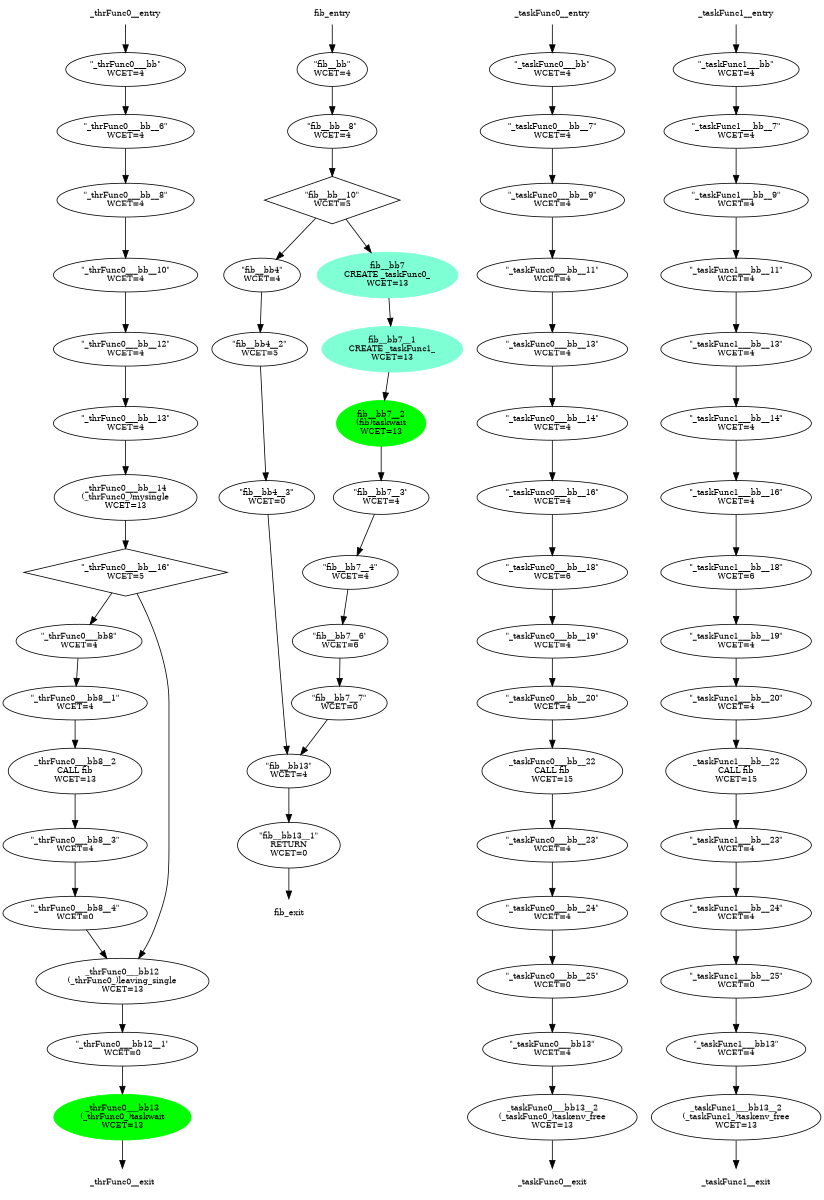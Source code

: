 digraph "CFG" {
fontsize=10;
orientation="portrait";
rankdir="TB";
size="10,8";
_thrFunc0___bb [fontsize=10, label="\"_thrFunc0___bb\"\nWCET=4", width="0.01"];
_thrFunc0___bb__6 [fontsize=10, label="\"_thrFunc0___bb__6\"\nWCET=4", width="0.01"];
_thrFunc0___bb__8 [fontsize=10, label="\"_thrFunc0___bb__8\"\nWCET=4", width="0.01"];
_thrFunc0___bb__10 [fontsize=10, label="\"_thrFunc0___bb__10\"\nWCET=4", width="0.01"];
_thrFunc0___bb__12 [fontsize=10, label="\"_thrFunc0___bb__12\"\nWCET=4", width="0.01"];
_thrFunc0___bb__13 [fontsize=10, label="\"_thrFunc0___bb__13\"\nWCET=4", width="0.01"];
_thrFunc0___bb__14 [fontsize=10, label="_thrFunc0___bb__14\n(_thrFunc0_)mysingle\nWCET=13", width="0.01"];
_thrFunc0___bb__16 [fontsize=10, label="\"_thrFunc0___bb__16\"\nWCET=5", shape=diamond, width="0.01"];
_thrFunc0___bb8 [fontsize=10, label="\"_thrFunc0___bb8\"\nWCET=4", width="0.01"];
_thrFunc0___bb8__1 [fontsize=10, label="\"_thrFunc0___bb8__1\"\nWCET=4", width="0.01"];
_thrFunc0___bb8__2 [fontsize=10, label="_thrFunc0___bb8__2\nCALL fib\nWCET=13", width="0.01"];
_thrFunc0___bb8__3 [fontsize=10, label="\"_thrFunc0___bb8__3\"\nWCET=4", width="0.01"];
_thrFunc0___bb8__4 [fontsize=10, label="\"_thrFunc0___bb8__4\"\nWCET=0", width="0.01"];
_thrFunc0___bb12 [fontsize=10, label="_thrFunc0___bb12\n(_thrFunc0_)leaving_single\nWCET=13", width="0.01"];
_thrFunc0___bb12__1 [fontsize=10, label="\"_thrFunc0___bb12__1\"\nWCET=0", width="0.01"];
_thrFunc0___bb13 [color=green, fontsize=10, label="_thrFunc0___bb13\n(_thrFunc0_)taskwait\nWCET=13", style=filled, width="0.01"];
_thrFunc0__entry [color="white", fontsize=10, height="0.01", label="_thrFunc0__entry", width="0.01"];
_thrFunc0__exit [color="white", fontsize=10, label="_thrFunc0__exit", width="0.01"];
fib__bb [fontsize=10, label="\"fib__bb\"\nWCET=4", width="0.01"];
fib__bb__8 [fontsize=10, label="\"fib__bb__8\"\nWCET=4", width="0.01"];
fib__bb__10 [fontsize=10, label="\"fib__bb__10\"\nWCET=5", shape=diamond, width="0.01"];
fib__bb4 [fontsize=10, label="\"fib__bb4\"\nWCET=4", width="0.01"];
fib__bb4__2 [fontsize=10, label="\"fib__bb4__2\"\nWCET=5", width="0.01"];
fib__bb4__3 [fontsize=10, label="\"fib__bb4__3\"\nWCET=0", width="0.01"];
fib__bb7 [color=aquamarine, fontsize=10, label="fib__bb7\nCREATE _taskFunc0_\nWCET=13", style=filled, width="0.01"];
fib__bb7__1 [color=aquamarine, fontsize=10, label="fib__bb7__1\nCREATE _taskFunc1_\nWCET=13", style=filled, width="0.01"];
fib__bb7__2 [color=green, fontsize=10, label="fib__bb7__2\n(fib)taskwait\nWCET=13", style=filled, width="0.01"];
fib__bb7__3 [fontsize=10, label="\"fib__bb7__3\"\nWCET=4", width="0.01"];
fib__bb7__4 [fontsize=10, label="\"fib__bb7__4\"\nWCET=4", width="0.01"];
fib__bb7__6 [fontsize=10, label="\"fib__bb7__6\"\nWCET=6", width="0.01"];
fib__bb7__7 [fontsize=10, label="\"fib__bb7__7\"\nWCET=0", width="0.01"];
fib__bb13 [fontsize=10, label="\"fib__bb13\"\nWCET=4", width="0.01"];
fib__bb13__1 [fontsize=10, label="\"fib__bb13__1\"\nRETURN\nWCET=0", width="0.01"];
fib_entry [color="white", fontsize=10, height="0.01", label="fib_entry", width="0.01"];
fib_exit [color="white", fontsize=10, label="fib_exit", width="0.01"];
_taskFunc0___bb [fontsize=10, label="\"_taskFunc0___bb\"\nWCET=4", width="0.01"];
_taskFunc0___bb__7 [fontsize=10, label="\"_taskFunc0___bb__7\"\nWCET=4", width="0.01"];
_taskFunc0___bb__9 [fontsize=10, label="\"_taskFunc0___bb__9\"\nWCET=4", width="0.01"];
_taskFunc0___bb__11 [fontsize=10, label="\"_taskFunc0___bb__11\"\nWCET=4", width="0.01"];
_taskFunc0___bb__13 [fontsize=10, label="\"_taskFunc0___bb__13\"\nWCET=4", width="0.01"];
_taskFunc0___bb__14 [fontsize=10, label="\"_taskFunc0___bb__14\"\nWCET=4", width="0.01"];
_taskFunc0___bb__16 [fontsize=10, label="\"_taskFunc0___bb__16\"\nWCET=4", width="0.01"];
_taskFunc0___bb__18 [fontsize=10, label="\"_taskFunc0___bb__18\"\nWCET=6", width="0.01"];
_taskFunc0___bb__19 [fontsize=10, label="\"_taskFunc0___bb__19\"\nWCET=4", width="0.01"];
_taskFunc0___bb__20 [fontsize=10, label="\"_taskFunc0___bb__20\"\nWCET=4", width="0.01"];
_taskFunc0___bb__22 [fontsize=10, label="_taskFunc0___bb__22\nCALL fib\nWCET=15", width="0.01"];
_taskFunc0___bb__23 [fontsize=10, label="\"_taskFunc0___bb__23\"\nWCET=4", width="0.01"];
_taskFunc0___bb__24 [fontsize=10, label="\"_taskFunc0___bb__24\"\nWCET=4", width="0.01"];
_taskFunc0___bb__25 [fontsize=10, label="\"_taskFunc0___bb__25\"\nWCET=0", width="0.01"];
_taskFunc0___bb13 [fontsize=10, label="\"_taskFunc0___bb13\"\nWCET=4", width="0.01"];
_taskFunc0___bb13__2 [fontsize=10, label="_taskFunc0___bb13__2\n(_taskFunc0_)taskenv_free\nWCET=13", width="0.01"];
_taskFunc0__entry [color="white", fontsize=10, height="0.01", label="_taskFunc0__entry", width="0.01"];
_taskFunc0__exit [color="white", fontsize=10, label="_taskFunc0__exit", width="0.01"];
_taskFunc1___bb [fontsize=10, label="\"_taskFunc1___bb\"\nWCET=4", width="0.01"];
_taskFunc1___bb__7 [fontsize=10, label="\"_taskFunc1___bb__7\"\nWCET=4", width="0.01"];
_taskFunc1___bb__9 [fontsize=10, label="\"_taskFunc1___bb__9\"\nWCET=4", width="0.01"];
_taskFunc1___bb__11 [fontsize=10, label="\"_taskFunc1___bb__11\"\nWCET=4", width="0.01"];
_taskFunc1___bb__13 [fontsize=10, label="\"_taskFunc1___bb__13\"\nWCET=4", width="0.01"];
_taskFunc1___bb__14 [fontsize=10, label="\"_taskFunc1___bb__14\"\nWCET=4", width="0.01"];
_taskFunc1___bb__16 [fontsize=10, label="\"_taskFunc1___bb__16\"\nWCET=4", width="0.01"];
_taskFunc1___bb__18 [fontsize=10, label="\"_taskFunc1___bb__18\"\nWCET=6", width="0.01"];
_taskFunc1___bb__19 [fontsize=10, label="\"_taskFunc1___bb__19\"\nWCET=4", width="0.01"];
_taskFunc1___bb__20 [fontsize=10, label="\"_taskFunc1___bb__20\"\nWCET=4", width="0.01"];
_taskFunc1___bb__22 [fontsize=10, label="_taskFunc1___bb__22\nCALL fib\nWCET=15", width="0.01"];
_taskFunc1___bb__23 [fontsize=10, label="\"_taskFunc1___bb__23\"\nWCET=4", width="0.01"];
_taskFunc1___bb__24 [fontsize=10, label="\"_taskFunc1___bb__24\"\nWCET=4", width="0.01"];
_taskFunc1___bb__25 [fontsize=10, label="\"_taskFunc1___bb__25\"\nWCET=0", width="0.01"];
_taskFunc1___bb13 [fontsize=10, label="\"_taskFunc1___bb13\"\nWCET=4", width="0.01"];
_taskFunc1___bb13__2 [fontsize=10, label="_taskFunc1___bb13__2\n(_taskFunc1_)taskenv_free\nWCET=13", width="0.01"];
_taskFunc1__entry [color="white", fontsize=10, height="0.01", label="_taskFunc1__entry", width="0.01"];
_taskFunc1__exit [color="white", fontsize=10, label="_taskFunc1__exit", width="0.01"];
_thrFunc0___bb -> _thrFunc0___bb__6  [key=0];
_thrFunc0___bb__6 -> _thrFunc0___bb__8  [key=0];
_thrFunc0___bb__8 -> _thrFunc0___bb__10  [key=0];
_thrFunc0___bb__10 -> _thrFunc0___bb__12  [key=0];
_thrFunc0___bb__12 -> _thrFunc0___bb__13  [key=0];
_thrFunc0___bb__13 -> _thrFunc0___bb__14  [key=0];
_thrFunc0___bb__14 -> _thrFunc0___bb__16  [key=0];
_thrFunc0___bb__16 -> _thrFunc0___bb8  [key=0];
_thrFunc0___bb__16 -> _thrFunc0___bb12  [key=0];
_thrFunc0___bb8 -> _thrFunc0___bb8__1  [key=0];
_thrFunc0___bb8__1 -> _thrFunc0___bb8__2  [key=0];
_thrFunc0___bb8__2 -> _thrFunc0___bb8__3  [key=0];
_thrFunc0___bb8__3 -> _thrFunc0___bb8__4  [key=0];
_thrFunc0___bb8__4 -> _thrFunc0___bb12  [key=0];
_thrFunc0___bb12 -> _thrFunc0___bb12__1  [key=0];
_thrFunc0___bb12__1 -> _thrFunc0___bb13  [key=0];
_thrFunc0___bb13 -> _thrFunc0__exit  [key=0];
_thrFunc0__entry -> _thrFunc0___bb  [key=0];
fib__bb -> fib__bb__8  [key=0];
fib__bb__8 -> fib__bb__10  [key=0];
fib__bb__10 -> fib__bb4  [key=0];
fib__bb__10 -> fib__bb7  [key=0];
fib__bb4 -> fib__bb4__2  [key=0];
fib__bb4__2 -> fib__bb4__3  [key=0];
fib__bb4__3 -> fib__bb13  [key=0];
fib__bb7 -> fib__bb7__1  [key=0];
fib__bb7__1 -> fib__bb7__2  [key=0];
fib__bb7__2 -> fib__bb7__3  [key=0];
fib__bb7__3 -> fib__bb7__4  [key=0];
fib__bb7__4 -> fib__bb7__6  [key=0];
fib__bb7__6 -> fib__bb7__7  [key=0];
fib__bb7__7 -> fib__bb13  [key=0];
fib__bb13 -> fib__bb13__1  [key=0];
fib__bb13__1 -> fib_exit  [key=0];
fib_entry -> fib__bb  [key=0];
_taskFunc0___bb -> _taskFunc0___bb__7  [key=0];
_taskFunc0___bb__7 -> _taskFunc0___bb__9  [key=0];
_taskFunc0___bb__9 -> _taskFunc0___bb__11  [key=0];
_taskFunc0___bb__11 -> _taskFunc0___bb__13  [key=0];
_taskFunc0___bb__13 -> _taskFunc0___bb__14  [key=0];
_taskFunc0___bb__14 -> _taskFunc0___bb__16  [key=0];
_taskFunc0___bb__16 -> _taskFunc0___bb__18  [key=0];
_taskFunc0___bb__18 -> _taskFunc0___bb__19  [key=0];
_taskFunc0___bb__19 -> _taskFunc0___bb__20  [key=0];
_taskFunc0___bb__20 -> _taskFunc0___bb__22  [key=0];
_taskFunc0___bb__22 -> _taskFunc0___bb__23  [key=0];
_taskFunc0___bb__23 -> _taskFunc0___bb__24  [key=0];
_taskFunc0___bb__24 -> _taskFunc0___bb__25  [key=0];
_taskFunc0___bb__25 -> _taskFunc0___bb13  [key=0];
_taskFunc0___bb13 -> _taskFunc0___bb13__2  [key=0];
_taskFunc0___bb13__2 -> _taskFunc0__exit  [key=0];
_taskFunc0__entry -> _taskFunc0___bb  [key=0];
_taskFunc1___bb -> _taskFunc1___bb__7  [key=0];
_taskFunc1___bb__7 -> _taskFunc1___bb__9  [key=0];
_taskFunc1___bb__9 -> _taskFunc1___bb__11  [key=0];
_taskFunc1___bb__11 -> _taskFunc1___bb__13  [key=0];
_taskFunc1___bb__13 -> _taskFunc1___bb__14  [key=0];
_taskFunc1___bb__14 -> _taskFunc1___bb__16  [key=0];
_taskFunc1___bb__16 -> _taskFunc1___bb__18  [key=0];
_taskFunc1___bb__18 -> _taskFunc1___bb__19  [key=0];
_taskFunc1___bb__19 -> _taskFunc1___bb__20  [key=0];
_taskFunc1___bb__20 -> _taskFunc1___bb__22  [key=0];
_taskFunc1___bb__22 -> _taskFunc1___bb__23  [key=0];
_taskFunc1___bb__23 -> _taskFunc1___bb__24  [key=0];
_taskFunc1___bb__24 -> _taskFunc1___bb__25  [key=0];
_taskFunc1___bb__25 -> _taskFunc1___bb13  [key=0];
_taskFunc1___bb13 -> _taskFunc1___bb13__2  [key=0];
_taskFunc1___bb13__2 -> _taskFunc1__exit  [key=0];
_taskFunc1__entry -> _taskFunc1___bb  [key=0];
}
